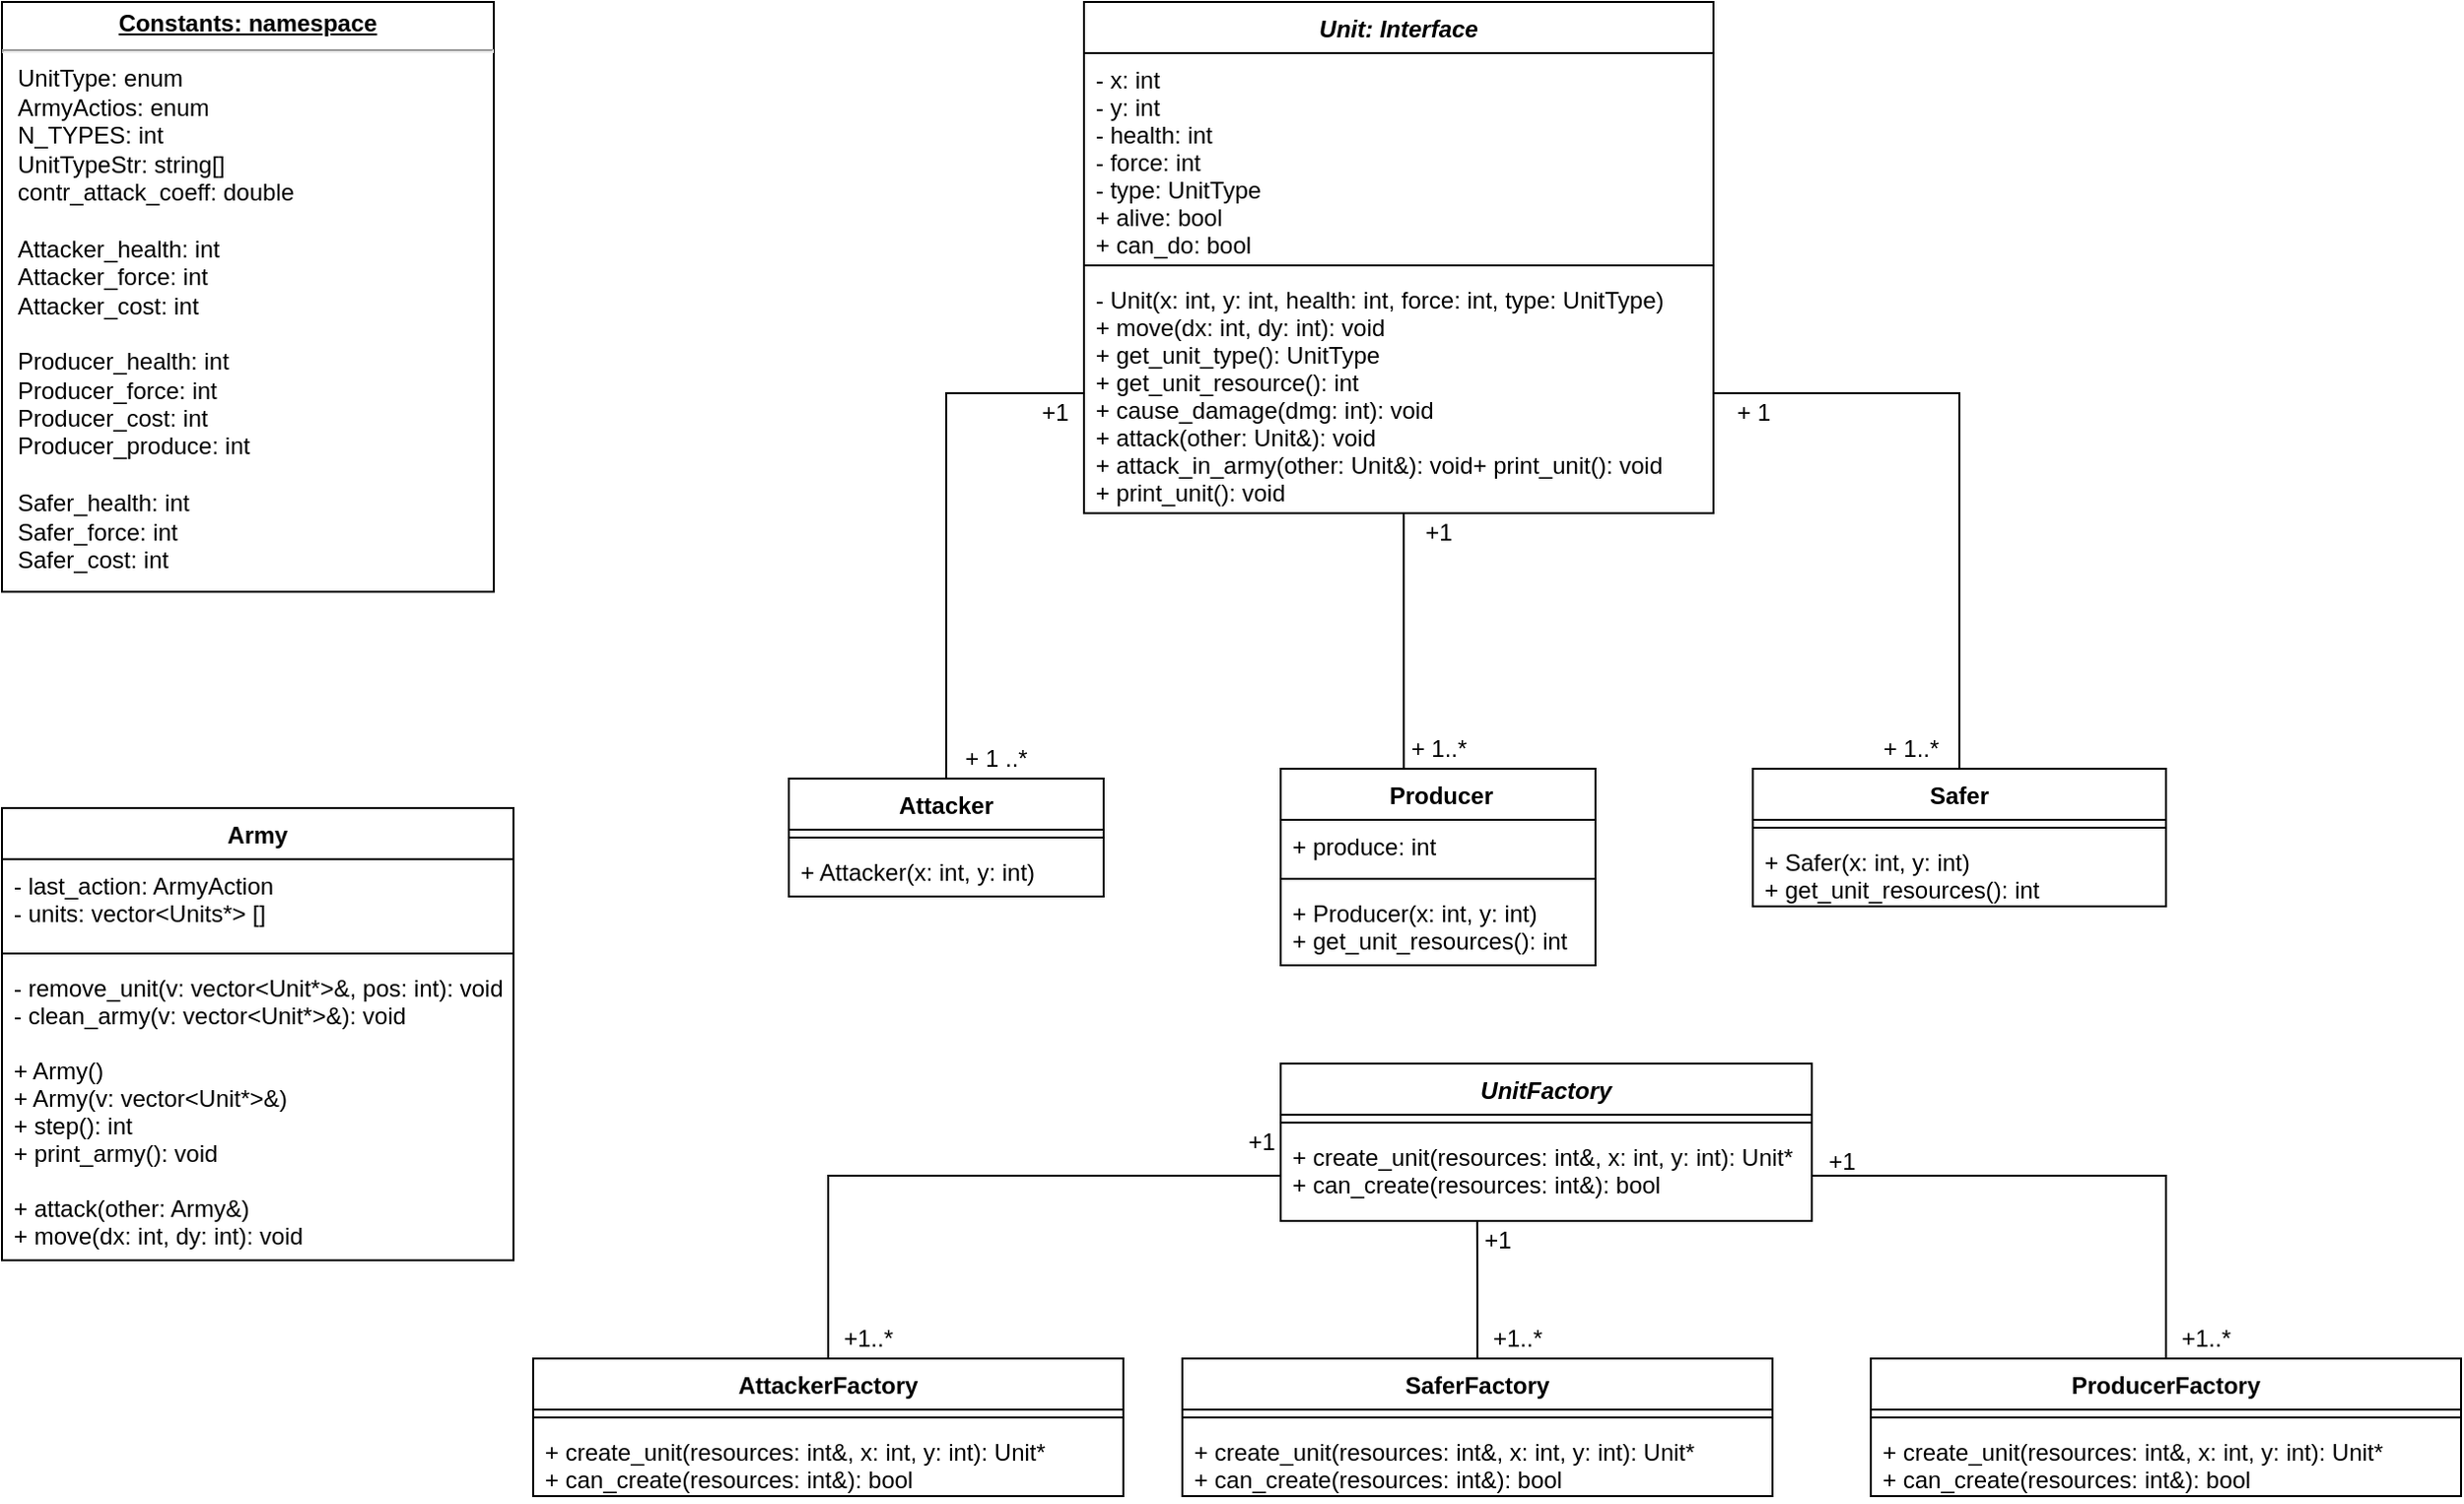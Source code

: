 <mxfile version="14.4.9" type="device"><diagram id="VZaAdZyBABCT1gkT9QK7" name="Page-1"><mxGraphModel dx="1929" dy="4449" grid="1" gridSize="10" guides="1" tooltips="1" connect="1" arrows="1" fold="1" page="1" pageScale="1" pageWidth="850" pageHeight="1100" math="0" shadow="0"><root><mxCell id="0"/><mxCell id="1" parent="0"/><mxCell id="o_QKK6FtBhx870pkp8It-1" value="Unit: Interface" style="swimlane;fontStyle=3;align=center;verticalAlign=top;childLayout=stackLayout;horizontal=1;startSize=26;horizontalStack=0;resizeParent=1;resizeParentMax=0;resizeLast=0;collapsible=1;marginBottom=0;" vertex="1" parent="1"><mxGeometry x="630" y="-3240" width="320" height="260" as="geometry"/></mxCell><mxCell id="o_QKK6FtBhx870pkp8It-2" value="- x: int&#xA;- y: int&#xA;- health: int&#xA;- force: int&#xA;- type: UnitType&#xA;+ alive: bool&#xA;+ can_do: bool&#xA;&#xA;&#xA;&#xA;" style="text;strokeColor=none;fillColor=none;align=left;verticalAlign=top;spacingLeft=4;spacingRight=4;overflow=hidden;rotatable=0;points=[[0,0.5],[1,0.5]];portConstraint=eastwest;" vertex="1" parent="o_QKK6FtBhx870pkp8It-1"><mxGeometry y="26" width="320" height="104" as="geometry"/></mxCell><mxCell id="o_QKK6FtBhx870pkp8It-3" value="" style="line;strokeWidth=1;fillColor=none;align=left;verticalAlign=middle;spacingTop=-1;spacingLeft=3;spacingRight=3;rotatable=0;labelPosition=right;points=[];portConstraint=eastwest;" vertex="1" parent="o_QKK6FtBhx870pkp8It-1"><mxGeometry y="130" width="320" height="8" as="geometry"/></mxCell><mxCell id="o_QKK6FtBhx870pkp8It-4" value="- Unit(x: int, y: int, health: int, force: int, type: UnitType)&#xA;+ move(dx: int, dy: int): void&#xA;+ get_unit_type(): UnitType&#xA;+ get_unit_resource(): int&#xA;+ cause_damage(dmg: int): void&#xA;+ attack(other: Unit&amp;): void&#xA;+ attack_in_army(other: Unit&amp;): void+ print_unit(): void&#xA;+ print_unit(): void&#xA;" style="text;strokeColor=none;fillColor=none;align=left;verticalAlign=top;spacingLeft=4;spacingRight=4;overflow=hidden;rotatable=0;points=[[0,0.5],[1,0.5]];portConstraint=eastwest;" vertex="1" parent="o_QKK6FtBhx870pkp8It-1"><mxGeometry y="138" width="320" height="122" as="geometry"/></mxCell><mxCell id="o_QKK6FtBhx870pkp8It-36" style="edgeStyle=orthogonalEdgeStyle;rounded=0;orthogonalLoop=1;jettySize=auto;html=1;exitX=0.5;exitY=0;exitDx=0;exitDy=0;entryX=0.508;entryY=0.996;entryDx=0;entryDy=0;entryPerimeter=0;endArrow=none;endFill=0;" edge="1" parent="1" source="o_QKK6FtBhx870pkp8It-5" target="o_QKK6FtBhx870pkp8It-4"><mxGeometry relative="1" as="geometry"><Array as="points"><mxPoint x="793" y="-2850"/></Array></mxGeometry></mxCell><mxCell id="o_QKK6FtBhx870pkp8It-5" value=" Producer" style="swimlane;fontStyle=1;align=center;verticalAlign=top;childLayout=stackLayout;horizontal=1;startSize=26;horizontalStack=0;resizeParent=1;resizeParentMax=0;resizeLast=0;collapsible=1;marginBottom=0;" vertex="1" parent="1"><mxGeometry x="730" y="-2850" width="160" height="100" as="geometry"/></mxCell><mxCell id="o_QKK6FtBhx870pkp8It-6" value="+ produce: int" style="text;strokeColor=none;fillColor=none;align=left;verticalAlign=top;spacingLeft=4;spacingRight=4;overflow=hidden;rotatable=0;points=[[0,0.5],[1,0.5]];portConstraint=eastwest;" vertex="1" parent="o_QKK6FtBhx870pkp8It-5"><mxGeometry y="26" width="160" height="26" as="geometry"/></mxCell><mxCell id="o_QKK6FtBhx870pkp8It-7" value="" style="line;strokeWidth=1;fillColor=none;align=left;verticalAlign=middle;spacingTop=-1;spacingLeft=3;spacingRight=3;rotatable=0;labelPosition=right;points=[];portConstraint=eastwest;" vertex="1" parent="o_QKK6FtBhx870pkp8It-5"><mxGeometry y="52" width="160" height="8" as="geometry"/></mxCell><mxCell id="o_QKK6FtBhx870pkp8It-8" value="+ Producer(x: int, y: int)&#xA;+ get_unit_resources(): int&#xA;&#xA;" style="text;strokeColor=none;fillColor=none;align=left;verticalAlign=top;spacingLeft=4;spacingRight=4;overflow=hidden;rotatable=0;points=[[0,0.5],[1,0.5]];portConstraint=eastwest;" vertex="1" parent="o_QKK6FtBhx870pkp8It-5"><mxGeometry y="60" width="160" height="40" as="geometry"/></mxCell><mxCell id="o_QKK6FtBhx870pkp8It-9" value="Safer" style="swimlane;fontStyle=1;align=center;verticalAlign=top;childLayout=stackLayout;horizontal=1;startSize=26;horizontalStack=0;resizeParent=1;resizeParentMax=0;resizeLast=0;collapsible=1;marginBottom=0;" vertex="1" parent="1"><mxGeometry x="970" y="-2850" width="210" height="70" as="geometry"/></mxCell><mxCell id="o_QKK6FtBhx870pkp8It-10" value="" style="line;strokeWidth=1;fillColor=none;align=left;verticalAlign=middle;spacingTop=-1;spacingLeft=3;spacingRight=3;rotatable=0;labelPosition=right;points=[];portConstraint=eastwest;" vertex="1" parent="o_QKK6FtBhx870pkp8It-9"><mxGeometry y="26" width="210" height="8" as="geometry"/></mxCell><mxCell id="o_QKK6FtBhx870pkp8It-11" value="+ Safer(x: int, y: int)&#xA;+ get_unit_resources(): int" style="text;strokeColor=none;fillColor=none;align=left;verticalAlign=top;spacingLeft=4;spacingRight=4;overflow=hidden;rotatable=0;points=[[0,0.5],[1,0.5]];portConstraint=eastwest;" vertex="1" parent="o_QKK6FtBhx870pkp8It-9"><mxGeometry y="34" width="210" height="36" as="geometry"/></mxCell><mxCell id="o_QKK6FtBhx870pkp8It-12" value="Attacker" style="swimlane;fontStyle=1;align=center;verticalAlign=top;childLayout=stackLayout;horizontal=1;startSize=26;horizontalStack=0;resizeParent=1;resizeParentMax=0;resizeLast=0;collapsible=1;marginBottom=0;" vertex="1" parent="1"><mxGeometry x="480" y="-2845" width="160" height="60" as="geometry"/></mxCell><mxCell id="o_QKK6FtBhx870pkp8It-13" value="" style="line;strokeWidth=1;fillColor=none;align=left;verticalAlign=middle;spacingTop=-1;spacingLeft=3;spacingRight=3;rotatable=0;labelPosition=right;points=[];portConstraint=eastwest;" vertex="1" parent="o_QKK6FtBhx870pkp8It-12"><mxGeometry y="26" width="160" height="8" as="geometry"/></mxCell><mxCell id="o_QKK6FtBhx870pkp8It-14" value="+ Attacker(x: int, y: int)" style="text;strokeColor=none;fillColor=none;align=left;verticalAlign=top;spacingLeft=4;spacingRight=4;overflow=hidden;rotatable=0;points=[[0,0.5],[1,0.5]];portConstraint=eastwest;" vertex="1" parent="o_QKK6FtBhx870pkp8It-12"><mxGeometry y="34" width="160" height="26" as="geometry"/></mxCell><mxCell id="o_QKK6FtBhx870pkp8It-15" value="UnitFactory" style="swimlane;fontStyle=3;align=center;verticalAlign=top;childLayout=stackLayout;horizontal=1;startSize=26;horizontalStack=0;resizeParent=1;resizeParentMax=0;resizeLast=0;collapsible=1;marginBottom=0;" vertex="1" parent="1"><mxGeometry x="730" y="-2700" width="270" height="80" as="geometry"/></mxCell><mxCell id="o_QKK6FtBhx870pkp8It-16" value="" style="line;strokeWidth=1;fillColor=none;align=left;verticalAlign=middle;spacingTop=-1;spacingLeft=3;spacingRight=3;rotatable=0;labelPosition=right;points=[];portConstraint=eastwest;" vertex="1" parent="o_QKK6FtBhx870pkp8It-15"><mxGeometry y="26" width="270" height="8" as="geometry"/></mxCell><mxCell id="o_QKK6FtBhx870pkp8It-17" value="+ create_unit(resources: int&amp;, x: int, y: int): Unit*&#xA;+ can_create(resources: int&amp;): bool&#xA;" style="text;strokeColor=none;fillColor=none;align=left;verticalAlign=top;spacingLeft=4;spacingRight=4;overflow=hidden;rotatable=0;points=[[0,0.5],[1,0.5]];portConstraint=eastwest;" vertex="1" parent="o_QKK6FtBhx870pkp8It-15"><mxGeometry y="34" width="270" height="46" as="geometry"/></mxCell><mxCell id="o_QKK6FtBhx870pkp8It-42" style="edgeStyle=orthogonalEdgeStyle;rounded=0;orthogonalLoop=1;jettySize=auto;html=1;exitX=0.5;exitY=0;exitDx=0;exitDy=0;entryX=0;entryY=0.5;entryDx=0;entryDy=0;endArrow=none;endFill=0;" edge="1" parent="1" source="o_QKK6FtBhx870pkp8It-18" target="o_QKK6FtBhx870pkp8It-17"><mxGeometry relative="1" as="geometry"/></mxCell><mxCell id="o_QKK6FtBhx870pkp8It-18" value="AttackerFactory" style="swimlane;fontStyle=1;align=center;verticalAlign=top;childLayout=stackLayout;horizontal=1;startSize=26;horizontalStack=0;resizeParent=1;resizeParentMax=0;resizeLast=0;collapsible=1;marginBottom=0;" vertex="1" parent="1"><mxGeometry x="350" y="-2550" width="300" height="70" as="geometry"/></mxCell><mxCell id="o_QKK6FtBhx870pkp8It-19" value="" style="line;strokeWidth=1;fillColor=none;align=left;verticalAlign=middle;spacingTop=-1;spacingLeft=3;spacingRight=3;rotatable=0;labelPosition=right;points=[];portConstraint=eastwest;" vertex="1" parent="o_QKK6FtBhx870pkp8It-18"><mxGeometry y="26" width="300" height="8" as="geometry"/></mxCell><mxCell id="o_QKK6FtBhx870pkp8It-20" value="+ create_unit(resources: int&amp;, x: int, y: int): Unit*&#xA;+ can_create(resources: int&amp;): bool&#xA;" style="text;strokeColor=none;fillColor=none;align=left;verticalAlign=top;spacingLeft=4;spacingRight=4;overflow=hidden;rotatable=0;points=[[0,0.5],[1,0.5]];portConstraint=eastwest;" vertex="1" parent="o_QKK6FtBhx870pkp8It-18"><mxGeometry y="34" width="300" height="36" as="geometry"/></mxCell><mxCell id="o_QKK6FtBhx870pkp8It-45" style="edgeStyle=orthogonalEdgeStyle;rounded=0;orthogonalLoop=1;jettySize=auto;html=1;exitX=0.5;exitY=0;exitDx=0;exitDy=0;endArrow=none;endFill=0;entryX=0.37;entryY=1;entryDx=0;entryDy=0;entryPerimeter=0;" edge="1" parent="1" source="o_QKK6FtBhx870pkp8It-21" target="o_QKK6FtBhx870pkp8It-17"><mxGeometry relative="1" as="geometry"><mxPoint x="830" y="-2550" as="targetPoint"/></mxGeometry></mxCell><mxCell id="o_QKK6FtBhx870pkp8It-21" value="SaferFactory" style="swimlane;fontStyle=1;align=center;verticalAlign=top;childLayout=stackLayout;horizontal=1;startSize=26;horizontalStack=0;resizeParent=1;resizeParentMax=0;resizeLast=0;collapsible=1;marginBottom=0;" vertex="1" parent="1"><mxGeometry x="680" y="-2550" width="300" height="70" as="geometry"/></mxCell><mxCell id="o_QKK6FtBhx870pkp8It-22" value="" style="line;strokeWidth=1;fillColor=none;align=left;verticalAlign=middle;spacingTop=-1;spacingLeft=3;spacingRight=3;rotatable=0;labelPosition=right;points=[];portConstraint=eastwest;" vertex="1" parent="o_QKK6FtBhx870pkp8It-21"><mxGeometry y="26" width="300" height="8" as="geometry"/></mxCell><mxCell id="o_QKK6FtBhx870pkp8It-23" value="+ create_unit(resources: int&amp;, x: int, y: int): Unit*&#xA;+ can_create(resources: int&amp;): bool&#xA;" style="text;strokeColor=none;fillColor=none;align=left;verticalAlign=top;spacingLeft=4;spacingRight=4;overflow=hidden;rotatable=0;points=[[0,0.5],[1,0.5]];portConstraint=eastwest;" vertex="1" parent="o_QKK6FtBhx870pkp8It-21"><mxGeometry y="34" width="300" height="36" as="geometry"/></mxCell><mxCell id="o_QKK6FtBhx870pkp8It-24" value="ProducerFactory" style="swimlane;fontStyle=1;align=center;verticalAlign=top;childLayout=stackLayout;horizontal=1;startSize=26;horizontalStack=0;resizeParent=1;resizeParentMax=0;resizeLast=0;collapsible=1;marginBottom=0;" vertex="1" parent="1"><mxGeometry x="1030" y="-2550" width="300" height="70" as="geometry"/></mxCell><mxCell id="o_QKK6FtBhx870pkp8It-25" value="" style="line;strokeWidth=1;fillColor=none;align=left;verticalAlign=middle;spacingTop=-1;spacingLeft=3;spacingRight=3;rotatable=0;labelPosition=right;points=[];portConstraint=eastwest;" vertex="1" parent="o_QKK6FtBhx870pkp8It-24"><mxGeometry y="26" width="300" height="8" as="geometry"/></mxCell><mxCell id="o_QKK6FtBhx870pkp8It-26" value="+ create_unit(resources: int&amp;, x: int, y: int): Unit*&#xA;+ can_create(resources: int&amp;): bool&#xA;" style="text;strokeColor=none;fillColor=none;align=left;verticalAlign=top;spacingLeft=4;spacingRight=4;overflow=hidden;rotatable=0;points=[[0,0.5],[1,0.5]];portConstraint=eastwest;" vertex="1" parent="o_QKK6FtBhx870pkp8It-24"><mxGeometry y="34" width="300" height="36" as="geometry"/></mxCell><mxCell id="o_QKK6FtBhx870pkp8It-27" value="Army" style="swimlane;fontStyle=1;align=center;verticalAlign=top;childLayout=stackLayout;horizontal=1;startSize=26;horizontalStack=0;resizeParent=1;resizeParentMax=0;resizeLast=0;collapsible=1;marginBottom=0;" vertex="1" parent="1"><mxGeometry x="80" y="-2830" width="260" height="230" as="geometry"/></mxCell><mxCell id="o_QKK6FtBhx870pkp8It-28" value="- last_action: ArmyAction&#xA;- units: vector&lt;Units*&gt; []&#xA;" style="text;strokeColor=none;fillColor=none;align=left;verticalAlign=top;spacingLeft=4;spacingRight=4;overflow=hidden;rotatable=0;points=[[0,0.5],[1,0.5]];portConstraint=eastwest;" vertex="1" parent="o_QKK6FtBhx870pkp8It-27"><mxGeometry y="26" width="260" height="44" as="geometry"/></mxCell><mxCell id="o_QKK6FtBhx870pkp8It-29" value="" style="line;strokeWidth=1;fillColor=none;align=left;verticalAlign=middle;spacingTop=-1;spacingLeft=3;spacingRight=3;rotatable=0;labelPosition=right;points=[];portConstraint=eastwest;" vertex="1" parent="o_QKK6FtBhx870pkp8It-27"><mxGeometry y="70" width="260" height="8" as="geometry"/></mxCell><mxCell id="o_QKK6FtBhx870pkp8It-30" value="- remove_unit(v: vector&lt;Unit*&gt;&amp;, pos: int): void&#xA;- clean_army(v: vector&lt;Unit*&gt;&amp;): void&#xA;&#xA;+ Army()&#xA;+ Army(v: vector&lt;Unit*&gt;&amp;)&#xA;+ step(): int&#xA;+ print_army(): void&#xA;&#xA;+ attack(other: Army&amp;)&#xA;+ move(dx: int, dy: int): void&#xA;&#xA;" style="text;strokeColor=none;fillColor=none;align=left;verticalAlign=top;spacingLeft=4;spacingRight=4;overflow=hidden;rotatable=0;points=[[0,0.5],[1,0.5]];portConstraint=eastwest;" vertex="1" parent="o_QKK6FtBhx870pkp8It-27"><mxGeometry y="78" width="260" height="152" as="geometry"/></mxCell><mxCell id="o_QKK6FtBhx870pkp8It-31" value="&lt;p style=&quot;margin: 0px ; margin-top: 4px ; text-align: center ; text-decoration: underline&quot;&gt;&lt;b&gt;Constants: namespace&lt;br&gt;&lt;/b&gt;&lt;/p&gt;&lt;hr&gt;&lt;p style=&quot;margin: 0px ; margin-left: 8px&quot;&gt;UnitType: enum&lt;/p&gt;&lt;p style=&quot;margin: 0px ; margin-left: 8px&quot;&gt;ArmyActios: enum&lt;/p&gt;&lt;p style=&quot;margin: 0px ; margin-left: 8px&quot;&gt;N_TYPES: int&lt;/p&gt;&lt;p style=&quot;margin: 0px ; margin-left: 8px&quot;&gt;UnitTypeStr: string[]&lt;/p&gt;&lt;p style=&quot;margin: 0px ; margin-left: 8px&quot;&gt;contr_attack_coeff: double&lt;/p&gt;&lt;p style=&quot;margin: 0px ; margin-left: 8px&quot;&gt;&lt;br&gt;&lt;/p&gt;&lt;p style=&quot;margin: 0px ; margin-left: 8px&quot;&gt;Attacker_health: int&lt;/p&gt;&lt;p style=&quot;margin: 0px ; margin-left: 8px&quot;&gt;Attacker_force: int&lt;/p&gt;&lt;p style=&quot;margin: 0px ; margin-left: 8px&quot;&gt;Attacker_cost: int&lt;/p&gt;&lt;p style=&quot;margin: 0px ; margin-left: 8px&quot;&gt;&lt;br&gt;&lt;/p&gt;&lt;p style=&quot;margin: 0px ; margin-left: 8px&quot;&gt;Producer_health: int&lt;/p&gt;&lt;p style=&quot;margin: 0px ; margin-left: 8px&quot;&gt;Producer_force: int&lt;/p&gt;&lt;p style=&quot;margin: 0px ; margin-left: 8px&quot;&gt;Producer_cost: int&lt;/p&gt;&lt;p style=&quot;margin: 0px ; margin-left: 8px&quot;&gt;Producer_produce: int&lt;/p&gt;&lt;p style=&quot;margin: 0px ; margin-left: 8px&quot;&gt;&lt;br&gt;&lt;/p&gt;&lt;p style=&quot;margin: 0px ; margin-left: 8px&quot;&gt;Safer_health: int&lt;/p&gt;&lt;p style=&quot;margin: 0px ; margin-left: 8px&quot;&gt;Safer_force: int&lt;/p&gt;&lt;p style=&quot;margin: 0px ; margin-left: 8px&quot;&gt;Safer_cost: int&lt;br&gt;&lt;/p&gt;&lt;p style=&quot;margin: 0px ; margin-left: 8px&quot;&gt;&lt;br&gt;&lt;/p&gt;&lt;p style=&quot;margin: 0px ; margin-left: 8px&quot;&gt;&lt;br&gt;&lt;/p&gt;&lt;p style=&quot;margin: 0px ; margin-left: 8px&quot;&gt;&lt;br&gt;&lt;/p&gt;" style="verticalAlign=top;align=left;overflow=fill;fontSize=12;fontFamily=Helvetica;html=1;" vertex="1" parent="1"><mxGeometry x="80" y="-3240" width="250" height="300" as="geometry"/></mxCell><mxCell id="o_QKK6FtBhx870pkp8It-33" style="edgeStyle=orthogonalEdgeStyle;rounded=0;orthogonalLoop=1;jettySize=auto;html=1;entryX=0.5;entryY=0;entryDx=0;entryDy=0;endArrow=none;endFill=0;" edge="1" parent="1" source="o_QKK6FtBhx870pkp8It-4" target="o_QKK6FtBhx870pkp8It-12"><mxGeometry relative="1" as="geometry"/></mxCell><mxCell id="o_QKK6FtBhx870pkp8It-34" value="+1" style="text;html=1;align=center;verticalAlign=middle;resizable=0;points=[];autosize=1;" vertex="1" parent="1"><mxGeometry x="600" y="-3041" width="30" height="20" as="geometry"/></mxCell><mxCell id="o_QKK6FtBhx870pkp8It-35" value="+ 1 ..*" style="text;html=1;align=center;verticalAlign=middle;resizable=0;points=[];autosize=1;" vertex="1" parent="1"><mxGeometry x="560" y="-2865" width="50" height="20" as="geometry"/></mxCell><mxCell id="o_QKK6FtBhx870pkp8It-37" value="+1" style="text;html=1;align=center;verticalAlign=middle;resizable=0;points=[];autosize=1;" vertex="1" parent="1"><mxGeometry x="795" y="-2980" width="30" height="20" as="geometry"/></mxCell><mxCell id="o_QKK6FtBhx870pkp8It-38" value="+ 1..*" style="text;html=1;align=center;verticalAlign=middle;resizable=0;points=[];autosize=1;" vertex="1" parent="1"><mxGeometry x="790" y="-2870" width="40" height="20" as="geometry"/></mxCell><mxCell id="o_QKK6FtBhx870pkp8It-39" style="edgeStyle=orthogonalEdgeStyle;rounded=0;orthogonalLoop=1;jettySize=auto;html=1;exitX=1;exitY=0.5;exitDx=0;exitDy=0;entryX=0.5;entryY=0;entryDx=0;entryDy=0;endArrow=none;endFill=0;" edge="1" parent="1" source="o_QKK6FtBhx870pkp8It-4" target="o_QKK6FtBhx870pkp8It-9"><mxGeometry relative="1" as="geometry"/></mxCell><mxCell id="o_QKK6FtBhx870pkp8It-40" value="+ 1" style="text;html=1;align=center;verticalAlign=middle;resizable=0;points=[];autosize=1;" vertex="1" parent="1"><mxGeometry x="955" y="-3041" width="30" height="20" as="geometry"/></mxCell><mxCell id="o_QKK6FtBhx870pkp8It-41" value="+ 1..*" style="text;html=1;align=center;verticalAlign=middle;resizable=0;points=[];autosize=1;" vertex="1" parent="1"><mxGeometry x="1030" y="-2870" width="40" height="20" as="geometry"/></mxCell><mxCell id="o_QKK6FtBhx870pkp8It-43" value="+1" style="text;html=1;align=center;verticalAlign=middle;resizable=0;points=[];autosize=1;" vertex="1" parent="1"><mxGeometry x="705" y="-2670" width="30" height="20" as="geometry"/></mxCell><mxCell id="o_QKK6FtBhx870pkp8It-44" value="+1..*" style="text;html=1;align=center;verticalAlign=middle;resizable=0;points=[];autosize=1;" vertex="1" parent="1"><mxGeometry x="500" y="-2570" width="40" height="20" as="geometry"/></mxCell><mxCell id="o_QKK6FtBhx870pkp8It-46" value="+1" style="text;html=1;align=center;verticalAlign=middle;resizable=0;points=[];autosize=1;" vertex="1" parent="1"><mxGeometry x="825" y="-2620" width="30" height="20" as="geometry"/></mxCell><mxCell id="o_QKK6FtBhx870pkp8It-47" value="+1..*" style="text;html=1;align=center;verticalAlign=middle;resizable=0;points=[];autosize=1;" vertex="1" parent="1"><mxGeometry x="830" y="-2570" width="40" height="20" as="geometry"/></mxCell><mxCell id="o_QKK6FtBhx870pkp8It-48" style="edgeStyle=orthogonalEdgeStyle;rounded=0;orthogonalLoop=1;jettySize=auto;html=1;exitX=1;exitY=0.5;exitDx=0;exitDy=0;entryX=0.5;entryY=0;entryDx=0;entryDy=0;endArrow=none;endFill=0;" edge="1" parent="1" source="o_QKK6FtBhx870pkp8It-17" target="o_QKK6FtBhx870pkp8It-24"><mxGeometry relative="1" as="geometry"/></mxCell><mxCell id="o_QKK6FtBhx870pkp8It-49" value="+1" style="text;html=1;align=center;verticalAlign=middle;resizable=0;points=[];autosize=1;" vertex="1" parent="1"><mxGeometry x="1000" y="-2660" width="30" height="20" as="geometry"/></mxCell><mxCell id="o_QKK6FtBhx870pkp8It-50" value="+1..*" style="text;html=1;align=center;verticalAlign=middle;resizable=0;points=[];autosize=1;" vertex="1" parent="1"><mxGeometry x="1180" y="-2570" width="40" height="20" as="geometry"/></mxCell></root></mxGraphModel></diagram></mxfile>